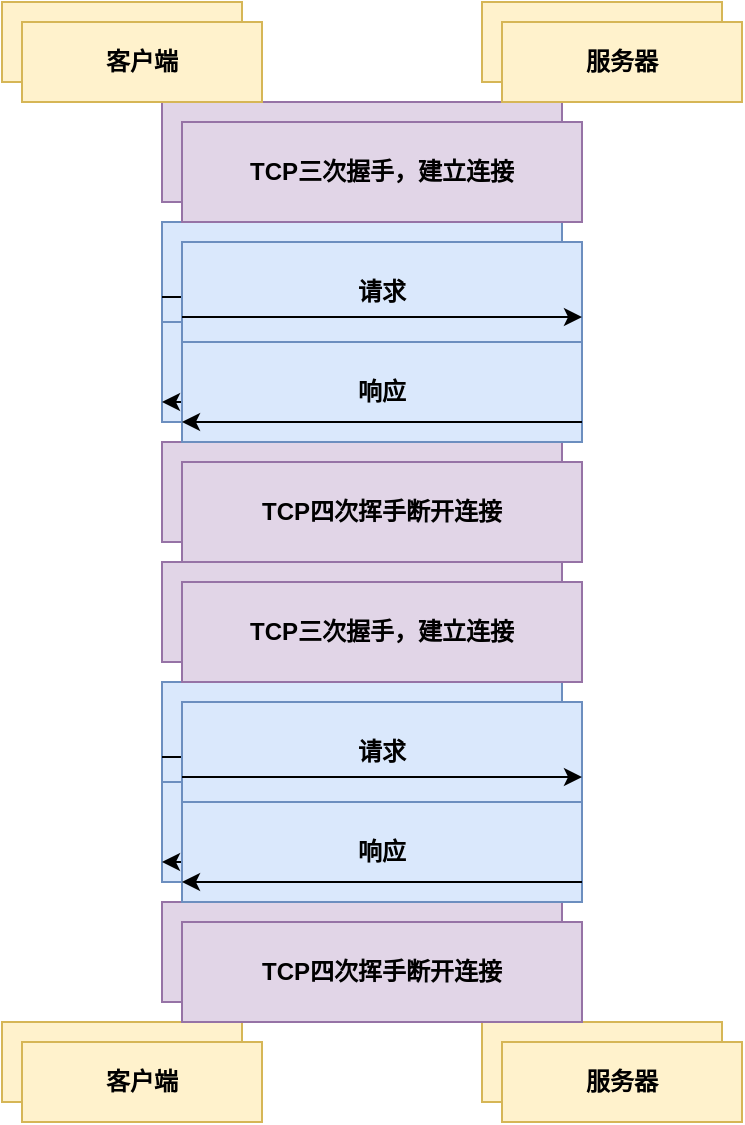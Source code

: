 <mxfile>
    <diagram id="CkZNbujL0V-eSGvcl9Mr" name="第 1 页">
        <mxGraphModel dx="889" dy="596" grid="0" gridSize="10" guides="1" tooltips="1" connect="1" arrows="1" fold="1" page="0" pageScale="1" pageWidth="827" pageHeight="1169" math="0" shadow="0">
            <root>
                <mxCell id="0"/>
                <mxCell id="1" parent="0"/>
                <mxCell id="2" value="&lt;b&gt;客户端&lt;/b&gt;" style="rounded=0;whiteSpace=wrap;html=1;fillColor=#fff2cc;strokeColor=#d6b656;" vertex="1" parent="1">
                    <mxGeometry x="80" y="30" width="120" height="40" as="geometry"/>
                </mxCell>
                <mxCell id="3" value="&lt;b&gt;服务器&lt;/b&gt;" style="rounded=0;whiteSpace=wrap;html=1;fillColor=#fff2cc;strokeColor=#d6b656;" vertex="1" parent="1">
                    <mxGeometry x="320" y="30" width="120" height="40" as="geometry"/>
                </mxCell>
                <mxCell id="4" value="&lt;b&gt;TCP三次握手，建立连接&lt;/b&gt;" style="rounded=0;whiteSpace=wrap;html=1;fillColor=#e1d5e7;strokeColor=#9673a6;" vertex="1" parent="1">
                    <mxGeometry x="160" y="80" width="200" height="50" as="geometry"/>
                </mxCell>
                <mxCell id="5" value="&lt;b&gt;请求&lt;/b&gt;" style="rounded=0;whiteSpace=wrap;html=1;fillColor=#dae8fc;strokeColor=#6c8ebf;" vertex="1" parent="1">
                    <mxGeometry x="160" y="140" width="200" height="50" as="geometry"/>
                </mxCell>
                <mxCell id="6" value="&lt;b&gt;响应&lt;/b&gt;" style="rounded=0;whiteSpace=wrap;html=1;fillColor=#dae8fc;strokeColor=#6c8ebf;" vertex="1" parent="1">
                    <mxGeometry x="160" y="190" width="200" height="50" as="geometry"/>
                </mxCell>
                <mxCell id="7" value="" style="endArrow=classic;html=1;entryX=1;entryY=0.75;entryDx=0;entryDy=0;exitX=0;exitY=0.75;exitDx=0;exitDy=0;" edge="1" parent="1" source="5" target="5">
                    <mxGeometry width="50" height="50" relative="1" as="geometry">
                        <mxPoint x="160" y="180" as="sourcePoint"/>
                        <mxPoint x="210" y="130" as="targetPoint"/>
                    </mxGeometry>
                </mxCell>
                <mxCell id="8" value="" style="endArrow=classic;html=1;entryX=1;entryY=0.75;entryDx=0;entryDy=0;exitX=0;exitY=0.75;exitDx=0;exitDy=0;" edge="1" parent="1">
                    <mxGeometry width="50" height="50" relative="1" as="geometry">
                        <mxPoint x="360" y="230" as="sourcePoint"/>
                        <mxPoint x="160" y="230" as="targetPoint"/>
                    </mxGeometry>
                </mxCell>
                <mxCell id="9" value="&lt;b&gt;TCP四次挥手断开连接&lt;/b&gt;" style="rounded=0;whiteSpace=wrap;html=1;fillColor=#e1d5e7;strokeColor=#9673a6;" vertex="1" parent="1">
                    <mxGeometry x="160" y="250" width="200" height="50" as="geometry"/>
                </mxCell>
                <mxCell id="10" value="&lt;b&gt;TCP三次握手，建立连接&lt;/b&gt;" style="rounded=0;whiteSpace=wrap;html=1;fillColor=#e1d5e7;strokeColor=#9673a6;" vertex="1" parent="1">
                    <mxGeometry x="160" y="310" width="200" height="50" as="geometry"/>
                </mxCell>
                <mxCell id="11" value="&lt;b&gt;请求&lt;/b&gt;" style="rounded=0;whiteSpace=wrap;html=1;fillColor=#dae8fc;strokeColor=#6c8ebf;" vertex="1" parent="1">
                    <mxGeometry x="160" y="370" width="200" height="50" as="geometry"/>
                </mxCell>
                <mxCell id="12" value="&lt;b&gt;响应&lt;/b&gt;" style="rounded=0;whiteSpace=wrap;html=1;fillColor=#dae8fc;strokeColor=#6c8ebf;" vertex="1" parent="1">
                    <mxGeometry x="160" y="420" width="200" height="50" as="geometry"/>
                </mxCell>
                <mxCell id="13" value="" style="endArrow=classic;html=1;entryX=1;entryY=0.75;entryDx=0;entryDy=0;exitX=0;exitY=0.75;exitDx=0;exitDy=0;" edge="1" parent="1" source="11" target="11">
                    <mxGeometry width="50" height="50" relative="1" as="geometry">
                        <mxPoint x="160" y="410" as="sourcePoint"/>
                        <mxPoint x="210" y="360" as="targetPoint"/>
                    </mxGeometry>
                </mxCell>
                <mxCell id="14" value="" style="endArrow=classic;html=1;entryX=1;entryY=0.75;entryDx=0;entryDy=0;exitX=0;exitY=0.75;exitDx=0;exitDy=0;" edge="1" parent="1">
                    <mxGeometry width="50" height="50" relative="1" as="geometry">
                        <mxPoint x="360" y="460" as="sourcePoint"/>
                        <mxPoint x="160" y="460" as="targetPoint"/>
                    </mxGeometry>
                </mxCell>
                <mxCell id="15" value="&lt;b&gt;TCP四次挥手断开连接&lt;/b&gt;" style="rounded=0;whiteSpace=wrap;html=1;fillColor=#e1d5e7;strokeColor=#9673a6;" vertex="1" parent="1">
                    <mxGeometry x="160" y="480" width="200" height="50" as="geometry"/>
                </mxCell>
                <mxCell id="16" value="&lt;b&gt;客户端&lt;/b&gt;" style="rounded=0;whiteSpace=wrap;html=1;fillColor=#fff2cc;strokeColor=#d6b656;" vertex="1" parent="1">
                    <mxGeometry x="80" y="540" width="120" height="40" as="geometry"/>
                </mxCell>
                <mxCell id="17" value="&lt;b&gt;服务器&lt;/b&gt;" style="rounded=0;whiteSpace=wrap;html=1;fillColor=#fff2cc;strokeColor=#d6b656;" vertex="1" parent="1">
                    <mxGeometry x="320" y="540" width="120" height="40" as="geometry"/>
                </mxCell>
                <mxCell id="9bWRxH6rLdCzFgFLOTxm-17" value="&lt;b&gt;客户端&lt;/b&gt;" style="rounded=0;whiteSpace=wrap;html=1;fillColor=#fff2cc;strokeColor=#d6b656;" vertex="1" parent="1">
                    <mxGeometry x="90" y="40" width="120" height="40" as="geometry"/>
                </mxCell>
                <mxCell id="9bWRxH6rLdCzFgFLOTxm-18" value="&lt;b&gt;服务器&lt;/b&gt;" style="rounded=0;whiteSpace=wrap;html=1;fillColor=#fff2cc;strokeColor=#d6b656;" vertex="1" parent="1">
                    <mxGeometry x="330" y="40" width="120" height="40" as="geometry"/>
                </mxCell>
                <mxCell id="9bWRxH6rLdCzFgFLOTxm-19" value="&lt;b&gt;TCP三次握手，建立连接&lt;/b&gt;" style="rounded=0;whiteSpace=wrap;html=1;fillColor=#e1d5e7;strokeColor=#9673a6;" vertex="1" parent="1">
                    <mxGeometry x="170" y="90" width="200" height="50" as="geometry"/>
                </mxCell>
                <mxCell id="9bWRxH6rLdCzFgFLOTxm-20" value="&lt;b&gt;请求&lt;/b&gt;" style="rounded=0;whiteSpace=wrap;html=1;fillColor=#dae8fc;strokeColor=#6c8ebf;" vertex="1" parent="1">
                    <mxGeometry x="170" y="150" width="200" height="50" as="geometry"/>
                </mxCell>
                <mxCell id="9bWRxH6rLdCzFgFLOTxm-21" value="&lt;b&gt;响应&lt;/b&gt;" style="rounded=0;whiteSpace=wrap;html=1;fillColor=#dae8fc;strokeColor=#6c8ebf;" vertex="1" parent="1">
                    <mxGeometry x="170" y="200" width="200" height="50" as="geometry"/>
                </mxCell>
                <mxCell id="9bWRxH6rLdCzFgFLOTxm-22" value="" style="endArrow=classic;html=1;entryX=1;entryY=0.75;entryDx=0;entryDy=0;exitX=0;exitY=0.75;exitDx=0;exitDy=0;" edge="1" parent="1" source="9bWRxH6rLdCzFgFLOTxm-20" target="9bWRxH6rLdCzFgFLOTxm-20">
                    <mxGeometry width="50" height="50" relative="1" as="geometry">
                        <mxPoint x="170" y="190" as="sourcePoint"/>
                        <mxPoint x="220" y="140" as="targetPoint"/>
                    </mxGeometry>
                </mxCell>
                <mxCell id="9bWRxH6rLdCzFgFLOTxm-23" value="" style="endArrow=classic;html=1;entryX=1;entryY=0.75;entryDx=0;entryDy=0;exitX=0;exitY=0.75;exitDx=0;exitDy=0;" edge="1" parent="1">
                    <mxGeometry width="50" height="50" relative="1" as="geometry">
                        <mxPoint x="370" y="240" as="sourcePoint"/>
                        <mxPoint x="170" y="240" as="targetPoint"/>
                    </mxGeometry>
                </mxCell>
                <mxCell id="9bWRxH6rLdCzFgFLOTxm-24" value="&lt;b&gt;TCP四次挥手断开连接&lt;/b&gt;" style="rounded=0;whiteSpace=wrap;html=1;fillColor=#e1d5e7;strokeColor=#9673a6;" vertex="1" parent="1">
                    <mxGeometry x="170" y="260" width="200" height="50" as="geometry"/>
                </mxCell>
                <mxCell id="9bWRxH6rLdCzFgFLOTxm-25" value="&lt;b&gt;TCP三次握手，建立连接&lt;/b&gt;" style="rounded=0;whiteSpace=wrap;html=1;fillColor=#e1d5e7;strokeColor=#9673a6;" vertex="1" parent="1">
                    <mxGeometry x="170" y="320" width="200" height="50" as="geometry"/>
                </mxCell>
                <mxCell id="9bWRxH6rLdCzFgFLOTxm-26" value="&lt;b&gt;请求&lt;/b&gt;" style="rounded=0;whiteSpace=wrap;html=1;fillColor=#dae8fc;strokeColor=#6c8ebf;" vertex="1" parent="1">
                    <mxGeometry x="170" y="380" width="200" height="50" as="geometry"/>
                </mxCell>
                <mxCell id="9bWRxH6rLdCzFgFLOTxm-27" value="&lt;b&gt;响应&lt;/b&gt;" style="rounded=0;whiteSpace=wrap;html=1;fillColor=#dae8fc;strokeColor=#6c8ebf;" vertex="1" parent="1">
                    <mxGeometry x="170" y="430" width="200" height="50" as="geometry"/>
                </mxCell>
                <mxCell id="9bWRxH6rLdCzFgFLOTxm-28" value="" style="endArrow=classic;html=1;entryX=1;entryY=0.75;entryDx=0;entryDy=0;exitX=0;exitY=0.75;exitDx=0;exitDy=0;" edge="1" parent="1" source="9bWRxH6rLdCzFgFLOTxm-26" target="9bWRxH6rLdCzFgFLOTxm-26">
                    <mxGeometry width="50" height="50" relative="1" as="geometry">
                        <mxPoint x="170" y="420" as="sourcePoint"/>
                        <mxPoint x="220" y="370" as="targetPoint"/>
                    </mxGeometry>
                </mxCell>
                <mxCell id="9bWRxH6rLdCzFgFLOTxm-29" value="" style="endArrow=classic;html=1;entryX=1;entryY=0.75;entryDx=0;entryDy=0;exitX=0;exitY=0.75;exitDx=0;exitDy=0;" edge="1" parent="1">
                    <mxGeometry width="50" height="50" relative="1" as="geometry">
                        <mxPoint x="370" y="470" as="sourcePoint"/>
                        <mxPoint x="170" y="470" as="targetPoint"/>
                    </mxGeometry>
                </mxCell>
                <mxCell id="9bWRxH6rLdCzFgFLOTxm-30" value="&lt;b&gt;TCP四次挥手断开连接&lt;/b&gt;" style="rounded=0;whiteSpace=wrap;html=1;fillColor=#e1d5e7;strokeColor=#9673a6;" vertex="1" parent="1">
                    <mxGeometry x="170" y="490" width="200" height="50" as="geometry"/>
                </mxCell>
                <mxCell id="9bWRxH6rLdCzFgFLOTxm-31" value="&lt;b&gt;客户端&lt;/b&gt;" style="rounded=0;whiteSpace=wrap;html=1;fillColor=#fff2cc;strokeColor=#d6b656;" vertex="1" parent="1">
                    <mxGeometry x="90" y="550" width="120" height="40" as="geometry"/>
                </mxCell>
                <mxCell id="9bWRxH6rLdCzFgFLOTxm-32" value="&lt;b&gt;服务器&lt;/b&gt;" style="rounded=0;whiteSpace=wrap;html=1;fillColor=#fff2cc;strokeColor=#d6b656;" vertex="1" parent="1">
                    <mxGeometry x="330" y="550" width="120" height="40" as="geometry"/>
                </mxCell>
            </root>
        </mxGraphModel>
    </diagram>
    <diagram id="LLJJ43rAMfh2wcSpRS5n" name="第 2 页">
        <mxGraphModel dx="889" dy="596" grid="0" gridSize="10" guides="1" tooltips="1" connect="1" arrows="1" fold="1" page="0" pageScale="1" pageWidth="827" pageHeight="1169" math="0" shadow="0">
            <root>
                <mxCell id="0"/>
                <mxCell id="1" parent="0"/>
                <mxCell id="P2Te5w5p9qRS_sJQLKr4-1" value="&lt;b&gt;客户端&lt;/b&gt;" style="rounded=0;whiteSpace=wrap;html=1;fillColor=#fff2cc;strokeColor=#d6b656;" vertex="1" parent="1">
                    <mxGeometry x="80" y="30" width="120" height="40" as="geometry"/>
                </mxCell>
                <mxCell id="P2Te5w5p9qRS_sJQLKr4-2" value="&lt;b&gt;服务器&lt;/b&gt;" style="rounded=0;whiteSpace=wrap;html=1;fillColor=#fff2cc;strokeColor=#d6b656;" vertex="1" parent="1">
                    <mxGeometry x="320" y="30" width="120" height="40" as="geometry"/>
                </mxCell>
                <mxCell id="P2Te5w5p9qRS_sJQLKr4-3" value="&lt;b&gt;TCP三次握手，建立连接&lt;/b&gt;" style="rounded=0;whiteSpace=wrap;html=1;fillColor=#e1d5e7;strokeColor=#9673a6;" vertex="1" parent="1">
                    <mxGeometry x="160" y="80" width="200" height="50" as="geometry"/>
                </mxCell>
                <mxCell id="P2Te5w5p9qRS_sJQLKr4-4" value="&lt;b&gt;请求&lt;/b&gt;" style="rounded=0;whiteSpace=wrap;html=1;fillColor=#dae8fc;strokeColor=#6c8ebf;" vertex="1" parent="1">
                    <mxGeometry x="160" y="140" width="200" height="50" as="geometry"/>
                </mxCell>
                <mxCell id="P2Te5w5p9qRS_sJQLKr4-5" value="&lt;b&gt;响应&lt;/b&gt;" style="rounded=0;whiteSpace=wrap;html=1;fillColor=#dae8fc;strokeColor=#6c8ebf;" vertex="1" parent="1">
                    <mxGeometry x="160" y="190" width="200" height="50" as="geometry"/>
                </mxCell>
                <mxCell id="P2Te5w5p9qRS_sJQLKr4-6" value="" style="endArrow=classic;html=1;entryX=1;entryY=0.75;entryDx=0;entryDy=0;exitX=0;exitY=0.75;exitDx=0;exitDy=0;" edge="1" parent="1" source="P2Te5w5p9qRS_sJQLKr4-4" target="P2Te5w5p9qRS_sJQLKr4-4">
                    <mxGeometry width="50" height="50" relative="1" as="geometry">
                        <mxPoint x="160" y="180" as="sourcePoint"/>
                        <mxPoint x="210" y="130" as="targetPoint"/>
                    </mxGeometry>
                </mxCell>
                <mxCell id="P2Te5w5p9qRS_sJQLKr4-7" value="" style="endArrow=classic;html=1;entryX=1;entryY=0.75;entryDx=0;entryDy=0;exitX=0;exitY=0.75;exitDx=0;exitDy=0;" edge="1" parent="1">
                    <mxGeometry width="50" height="50" relative="1" as="geometry">
                        <mxPoint x="360" y="230" as="sourcePoint"/>
                        <mxPoint x="160" y="230" as="targetPoint"/>
                    </mxGeometry>
                </mxCell>
                <mxCell id="P2Te5w5p9qRS_sJQLKr4-10" value="&lt;b&gt;请求&lt;/b&gt;" style="rounded=0;whiteSpace=wrap;html=1;fillColor=#dae8fc;strokeColor=#6c8ebf;" vertex="1" parent="1">
                    <mxGeometry x="160" y="240" width="200" height="50" as="geometry"/>
                </mxCell>
                <mxCell id="P2Te5w5p9qRS_sJQLKr4-11" value="&lt;b&gt;响应&lt;/b&gt;" style="rounded=0;whiteSpace=wrap;html=1;fillColor=#dae8fc;strokeColor=#6c8ebf;" vertex="1" parent="1">
                    <mxGeometry x="160" y="290" width="200" height="50" as="geometry"/>
                </mxCell>
                <mxCell id="P2Te5w5p9qRS_sJQLKr4-12" value="" style="endArrow=classic;html=1;entryX=1;entryY=0.75;entryDx=0;entryDy=0;exitX=0;exitY=0.75;exitDx=0;exitDy=0;" edge="1" parent="1" source="P2Te5w5p9qRS_sJQLKr4-10" target="P2Te5w5p9qRS_sJQLKr4-10">
                    <mxGeometry width="50" height="50" relative="1" as="geometry">
                        <mxPoint x="160" y="280" as="sourcePoint"/>
                        <mxPoint x="210" y="230" as="targetPoint"/>
                    </mxGeometry>
                </mxCell>
                <mxCell id="P2Te5w5p9qRS_sJQLKr4-13" value="" style="endArrow=classic;html=1;entryX=1;entryY=0.75;entryDx=0;entryDy=0;exitX=0;exitY=0.75;exitDx=0;exitDy=0;" edge="1" parent="1">
                    <mxGeometry width="50" height="50" relative="1" as="geometry">
                        <mxPoint x="360" y="330" as="sourcePoint"/>
                        <mxPoint x="160" y="330" as="targetPoint"/>
                    </mxGeometry>
                </mxCell>
                <mxCell id="P2Te5w5p9qRS_sJQLKr4-14" value="&lt;b&gt;TCP四次挥手断开连接&lt;/b&gt;" style="rounded=0;whiteSpace=wrap;html=1;fillColor=#e1d5e7;strokeColor=#9673a6;" vertex="1" parent="1">
                    <mxGeometry x="160" y="350" width="200" height="50" as="geometry"/>
                </mxCell>
                <mxCell id="P2Te5w5p9qRS_sJQLKr4-15" value="&lt;b&gt;客户端&lt;/b&gt;" style="rounded=0;whiteSpace=wrap;html=1;fillColor=#fff2cc;strokeColor=#d6b656;" vertex="1" parent="1">
                    <mxGeometry x="80" y="410" width="120" height="40" as="geometry"/>
                </mxCell>
                <mxCell id="P2Te5w5p9qRS_sJQLKr4-16" value="&lt;b&gt;服务器&lt;/b&gt;" style="rounded=0;whiteSpace=wrap;html=1;fillColor=#fff2cc;strokeColor=#d6b656;" vertex="1" parent="1">
                    <mxGeometry x="320" y="410" width="120" height="40" as="geometry"/>
                </mxCell>
            </root>
        </mxGraphModel>
    </diagram>
    <diagram id="UoT--HbfTaEFAiemjuRe" name="第 3 页">
        <mxGraphModel dx="1289" dy="996" grid="0" gridSize="10" guides="1" tooltips="1" connect="1" arrows="1" fold="1" page="0" pageScale="1" pageWidth="827" pageHeight="1169" math="0" shadow="0">
            <root>
                <mxCell id="0"/>
                <mxCell id="1" parent="0"/>
                <mxCell id="hbuHTlUa8P9xMjC6LjyE-1" value="&lt;b&gt;&lt;font style=&quot;font-size: 14px;&quot;&gt;客户端&lt;/font&gt;&lt;/b&gt;" style="rounded=1;whiteSpace=wrap;html=1;fillColor=#dae8fc;strokeColor=#6c8ebf;" vertex="1" parent="1">
                    <mxGeometry x="-127" y="-14" width="97" height="44" as="geometry"/>
                </mxCell>
                <mxCell id="hbuHTlUa8P9xMjC6LjyE-2" value="&lt;b&gt;&lt;font style=&quot;font-size: 14px;&quot;&gt;服务器&lt;/font&gt;&lt;/b&gt;" style="rounded=1;whiteSpace=wrap;html=1;fillColor=#dae8fc;strokeColor=#6c8ebf;" vertex="1" parent="1">
                    <mxGeometry x="150" y="-14" width="97" height="44" as="geometry"/>
                </mxCell>
                <mxCell id="hbuHTlUa8P9xMjC6LjyE-3" value="" style="endArrow=none;html=1;fontSize=14;strokeWidth=2;" edge="1" parent="1">
                    <mxGeometry width="50" height="50" relative="1" as="geometry">
                        <mxPoint x="-80" y="480" as="sourcePoint"/>
                        <mxPoint x="-80" y="30" as="targetPoint"/>
                    </mxGeometry>
                </mxCell>
                <mxCell id="hbuHTlUa8P9xMjC6LjyE-4" value="" style="endArrow=none;html=1;fontSize=14;strokeWidth=2;" edge="1" parent="1">
                    <mxGeometry width="50" height="50" relative="1" as="geometry">
                        <mxPoint x="198" y="480" as="sourcePoint"/>
                        <mxPoint x="198" y="30" as="targetPoint"/>
                    </mxGeometry>
                </mxCell>
                <mxCell id="hbuHTlUa8P9xMjC6LjyE-5" value="&lt;b&gt;建立连接&lt;/b&gt;" style="rounded=0;whiteSpace=wrap;html=1;fontSize=14;fillColor=#d5e8d4;strokeColor=#82b366;" vertex="1" parent="1">
                    <mxGeometry x="-110" y="50" width="340" height="40" as="geometry"/>
                </mxCell>
                <mxCell id="hbuHTlUa8P9xMjC6LjyE-6" value="" style="shape=flexArrow;endArrow=classic;html=1;strokeWidth=2;fontSize=14;fillColor=#fff2cc;strokeColor=#d6b656;" edge="1" parent="1">
                    <mxGeometry width="50" height="50" relative="1" as="geometry">
                        <mxPoint x="-80" y="110" as="sourcePoint"/>
                        <mxPoint x="200" y="150" as="targetPoint"/>
                    </mxGeometry>
                </mxCell>
                <mxCell id="hbuHTlUa8P9xMjC6LjyE-7" value="" style="shape=flexArrow;endArrow=classic;html=1;strokeWidth=2;fontSize=14;fillColor=#fff2cc;strokeColor=#d6b656;exitX=1;exitY=1;exitDx=0;exitDy=0;" edge="1" parent="1" source="hbuHTlUa8P9xMjC6LjyE-9">
                    <mxGeometry width="50" height="50" relative="1" as="geometry">
                        <mxPoint x="190" y="330" as="sourcePoint"/>
                        <mxPoint x="-80" y="340" as="targetPoint"/>
                    </mxGeometry>
                </mxCell>
                <mxCell id="hbuHTlUa8P9xMjC6LjyE-9" value="" style="rounded=0;whiteSpace=wrap;html=1;fontSize=14;direction=south;fillColor=#fff2cc;strokeColor=#d6b656;" vertex="1" parent="1">
                    <mxGeometry x="188.5" y="160" width="20" height="150" as="geometry"/>
                </mxCell>
                <mxCell id="hbuHTlUa8P9xMjC6LjyE-11" value="" style="rounded=0;whiteSpace=wrap;html=1;fontSize=14;direction=south;fillColor=#e1d5e7;strokeColor=#9673a6;" vertex="1" parent="1">
                    <mxGeometry x="180" y="190" width="20" height="80" as="geometry"/>
                </mxCell>
                <mxCell id="hbuHTlUa8P9xMjC6LjyE-10" value="" style="shape=flexArrow;endArrow=classic;html=1;strokeWidth=2;fontSize=14;fillColor=#e1d5e7;strokeColor=#9673a6;" edge="1" parent="1">
                    <mxGeometry width="50" height="50" relative="1" as="geometry">
                        <mxPoint x="-81.5" y="150" as="sourcePoint"/>
                        <mxPoint x="188.5" y="190" as="targetPoint"/>
                    </mxGeometry>
                </mxCell>
                <mxCell id="hbuHTlUa8P9xMjC6LjyE-12" value="" style="shape=flexArrow;endArrow=classic;html=1;strokeWidth=2;fontSize=14;fillColor=#e1d5e7;strokeColor=#9673a6;" edge="1" parent="1">
                    <mxGeometry width="50" height="50" relative="1" as="geometry">
                        <mxPoint x="200" y="350" as="sourcePoint"/>
                        <mxPoint x="-75" y="380" as="targetPoint"/>
                    </mxGeometry>
                </mxCell>
                <mxCell id="hbuHTlUa8P9xMjC6LjyE-13" value="&lt;b&gt;销毁连接&lt;/b&gt;" style="rounded=0;whiteSpace=wrap;html=1;fontSize=14;fillColor=#f8cecc;strokeColor=#b85450;" vertex="1" parent="1">
                    <mxGeometry x="-110" y="410" width="340" height="40" as="geometry"/>
                </mxCell>
            </root>
        </mxGraphModel>
    </diagram>
    <diagram id="c_t8U_js1ewMbeQ6oBNT" name="第 4 页">
        <mxGraphModel dx="1289" dy="596" grid="0" gridSize="10" guides="1" tooltips="1" connect="1" arrows="1" fold="1" page="0" pageScale="1" pageWidth="827" pageHeight="1169" math="0" shadow="0">
            <root>
                <mxCell id="0"/>
                <mxCell id="1" parent="0"/>
                <mxCell id="Of-zSyXyd-s-N2D1xewj-1" value="&lt;b&gt;所属流：1&lt;br&gt;类型：响应头&lt;/b&gt;" style="rounded=0;whiteSpace=wrap;html=1;fontSize=14;fillColor=#f8cecc;strokeColor=#b85450;" vertex="1" parent="1">
                    <mxGeometry x="-120" width="120" height="80" as="geometry"/>
                </mxCell>
                <mxCell id="Of-zSyXyd-s-N2D1xewj-2" value="&lt;b&gt;JS Header&lt;/b&gt;" style="rounded=0;whiteSpace=wrap;html=1;fontSize=14;fillColor=#fff2cc;strokeColor=#d6b656;" vertex="1" parent="1">
                    <mxGeometry width="120" height="80" as="geometry"/>
                </mxCell>
                <mxCell id="Of-zSyXyd-s-N2D1xewj-3" value="&lt;b&gt;所属流：1&lt;br&gt;类型：响应体&lt;/b&gt;" style="rounded=0;whiteSpace=wrap;html=1;fontSize=14;fillColor=#f8cecc;strokeColor=#b85450;" vertex="1" parent="1">
                    <mxGeometry x="150" width="120" height="80" as="geometry"/>
                </mxCell>
                <mxCell id="Of-zSyXyd-s-N2D1xewj-4" value="&lt;b&gt;function foo(){}&lt;/b&gt;" style="rounded=0;whiteSpace=wrap;html=1;fontSize=14;fillColor=#fff2cc;strokeColor=#d6b656;" vertex="1" parent="1">
                    <mxGeometry x="270" width="120" height="80" as="geometry"/>
                </mxCell>
                <mxCell id="Of-zSyXyd-s-N2D1xewj-5" value="&lt;b&gt;所属流：1&lt;br&gt;类型：响应体&lt;/b&gt;" style="rounded=0;whiteSpace=wrap;html=1;fontSize=14;fillColor=#f8cecc;strokeColor=#b85450;" vertex="1" parent="1">
                    <mxGeometry x="420" width="120" height="80" as="geometry"/>
                </mxCell>
                <mxCell id="Of-zSyXyd-s-N2D1xewj-6" value="&lt;b&gt;function bar(){}&lt;/b&gt;" style="rounded=0;whiteSpace=wrap;html=1;fontSize=14;fillColor=#fff2cc;strokeColor=#d6b656;" vertex="1" parent="1">
                    <mxGeometry x="540" width="120" height="80" as="geometry"/>
                </mxCell>
                <mxCell id="Of-zSyXyd-s-N2D1xewj-7" value="&lt;b&gt;所属流：2&lt;br&gt;类型：响应头&lt;/b&gt;" style="rounded=0;whiteSpace=wrap;html=1;fontSize=14;fillColor=#f8cecc;strokeColor=#b85450;" vertex="1" parent="1">
                    <mxGeometry x="-120" y="110" width="120" height="80" as="geometry"/>
                </mxCell>
                <mxCell id="Of-zSyXyd-s-N2D1xewj-8" value="&lt;b&gt;CSS Header&lt;/b&gt;" style="rounded=0;whiteSpace=wrap;html=1;fontSize=14;fillColor=#d5e8d4;strokeColor=#82b366;" vertex="1" parent="1">
                    <mxGeometry y="110" width="120" height="80" as="geometry"/>
                </mxCell>
                <mxCell id="Of-zSyXyd-s-N2D1xewj-9" value="&lt;b&gt;所属流：2&lt;br&gt;类型：响应体&lt;/b&gt;" style="rounded=0;whiteSpace=wrap;html=1;fontSize=14;fillColor=#f8cecc;strokeColor=#b85450;" vertex="1" parent="1">
                    <mxGeometry x="150" y="110" width="120" height="80" as="geometry"/>
                </mxCell>
                <mxCell id="Of-zSyXyd-s-N2D1xewj-10" value="&lt;b&gt;.container{}&lt;/b&gt;" style="rounded=0;whiteSpace=wrap;html=1;fontSize=14;fillColor=#d5e8d4;strokeColor=#82b366;" vertex="1" parent="1">
                    <mxGeometry x="270" y="110" width="120" height="80" as="geometry"/>
                </mxCell>
                <mxCell id="Of-zSyXyd-s-N2D1xewj-11" value="&lt;b&gt;所属流：2&lt;br&gt;类型：响应体&lt;/b&gt;" style="rounded=0;whiteSpace=wrap;html=1;fontSize=14;fillColor=#f8cecc;strokeColor=#b85450;" vertex="1" parent="1">
                    <mxGeometry x="420" y="110" width="120" height="80" as="geometry"/>
                </mxCell>
                <mxCell id="Of-zSyXyd-s-N2D1xewj-12" value="&lt;b&gt;.box{}&lt;/b&gt;" style="rounded=0;whiteSpace=wrap;html=1;fontSize=14;fillColor=#d5e8d4;strokeColor=#82b366;" vertex="1" parent="1">
                    <mxGeometry x="540" y="110" width="120" height="80" as="geometry"/>
                </mxCell>
            </root>
        </mxGraphModel>
    </diagram>
    <diagram id="a04I9jP3SFiH0anS1QBK" name="第 5 页">
        <mxGraphModel dx="1529" dy="996" grid="0" gridSize="10" guides="1" tooltips="1" connect="1" arrows="1" fold="1" page="0" pageScale="1" pageWidth="827" pageHeight="1169" math="0" shadow="0">
            <root>
                <mxCell id="0"/>
                <mxCell id="1" parent="0"/>
                <mxCell id="LjlSZ6a4rcbqNM9mV-M7-1" value="" style="shape=table;html=1;whiteSpace=wrap;startSize=0;container=1;collapsible=0;childLayout=tableLayout;fontSize=14;fontStyle=1;fontFamily=Comic Sans MS;" vertex="1" parent="1">
                    <mxGeometry x="-150" y="-30" width="240" height="90" as="geometry"/>
                </mxCell>
                <mxCell id="LjlSZ6a4rcbqNM9mV-M7-2" value="" style="shape=tableRow;horizontal=0;startSize=0;swimlaneHead=0;swimlaneBody=0;top=0;left=0;bottom=0;right=0;collapsible=0;dropTarget=0;fillColor=none;points=[[0,0.5],[1,0.5]];portConstraint=eastwest;fontSize=14;fontStyle=1;fontFamily=Comic Sans MS;" vertex="1" parent="LjlSZ6a4rcbqNM9mV-M7-1">
                    <mxGeometry width="240" height="30" as="geometry"/>
                </mxCell>
                <mxCell id="LjlSZ6a4rcbqNM9mV-M7-3" value="2" style="shape=partialRectangle;html=1;whiteSpace=wrap;connectable=0;fillColor=#f8cecc;top=0;left=0;bottom=0;right=0;overflow=hidden;fontSize=14;strokeColor=#b85450;fontStyle=1;fontFamily=Comic Sans MS;" vertex="1" parent="LjlSZ6a4rcbqNM9mV-M7-2">
                    <mxGeometry width="80" height="30" as="geometry">
                        <mxRectangle width="80" height="30" as="alternateBounds"/>
                    </mxGeometry>
                </mxCell>
                <mxCell id="LjlSZ6a4rcbqNM9mV-M7-4" value=":method" style="shape=partialRectangle;html=1;whiteSpace=wrap;connectable=0;fillColor=#dae8fc;top=0;left=0;bottom=0;right=0;overflow=hidden;fontSize=14;strokeColor=#6c8ebf;fontStyle=1;fontFamily=Comic Sans MS;" vertex="1" parent="LjlSZ6a4rcbqNM9mV-M7-2">
                    <mxGeometry x="80" width="80" height="30" as="geometry">
                        <mxRectangle width="80" height="30" as="alternateBounds"/>
                    </mxGeometry>
                </mxCell>
                <mxCell id="LjlSZ6a4rcbqNM9mV-M7-5" value="GET&lt;span style=&quot;white-space: pre;&quot;&gt;&#9;&lt;/span&gt;" style="shape=partialRectangle;html=1;whiteSpace=wrap;connectable=0;fillColor=#d5e8d4;top=0;left=0;bottom=0;right=0;overflow=hidden;fontSize=14;strokeColor=#82b366;fontStyle=1;fontFamily=Comic Sans MS;" vertex="1" parent="LjlSZ6a4rcbqNM9mV-M7-2">
                    <mxGeometry x="160" width="80" height="30" as="geometry">
                        <mxRectangle width="80" height="30" as="alternateBounds"/>
                    </mxGeometry>
                </mxCell>
                <mxCell id="LjlSZ6a4rcbqNM9mV-M7-6" value="" style="shape=tableRow;horizontal=0;startSize=0;swimlaneHead=0;swimlaneBody=0;top=0;left=0;bottom=0;right=0;collapsible=0;dropTarget=0;fillColor=none;points=[[0,0.5],[1,0.5]];portConstraint=eastwest;fontSize=14;fontStyle=1;fontFamily=Comic Sans MS;" vertex="1" parent="LjlSZ6a4rcbqNM9mV-M7-1">
                    <mxGeometry y="30" width="240" height="30" as="geometry"/>
                </mxCell>
                <mxCell id="LjlSZ6a4rcbqNM9mV-M7-7" value="3" style="shape=partialRectangle;html=1;whiteSpace=wrap;connectable=0;fillColor=#f8cecc;top=0;left=0;bottom=0;right=0;overflow=hidden;fontSize=14;strokeColor=#b85450;fontStyle=1;fontFamily=Comic Sans MS;" vertex="1" parent="LjlSZ6a4rcbqNM9mV-M7-6">
                    <mxGeometry width="80" height="30" as="geometry">
                        <mxRectangle width="80" height="30" as="alternateBounds"/>
                    </mxGeometry>
                </mxCell>
                <mxCell id="LjlSZ6a4rcbqNM9mV-M7-8" value=":method" style="shape=partialRectangle;html=1;whiteSpace=wrap;connectable=0;fillColor=#dae8fc;top=0;left=0;bottom=0;right=0;overflow=hidden;fontSize=14;strokeColor=#6c8ebf;fontStyle=1;fontFamily=Comic Sans MS;" vertex="1" parent="LjlSZ6a4rcbqNM9mV-M7-6">
                    <mxGeometry x="80" width="80" height="30" as="geometry">
                        <mxRectangle width="80" height="30" as="alternateBounds"/>
                    </mxGeometry>
                </mxCell>
                <mxCell id="LjlSZ6a4rcbqNM9mV-M7-9" value="POST" style="shape=partialRectangle;html=1;whiteSpace=wrap;connectable=0;fillColor=#d5e8d4;top=0;left=0;bottom=0;right=0;overflow=hidden;fontSize=14;strokeColor=#82b366;fontStyle=1;fontFamily=Comic Sans MS;" vertex="1" parent="LjlSZ6a4rcbqNM9mV-M7-6">
                    <mxGeometry x="160" width="80" height="30" as="geometry">
                        <mxRectangle width="80" height="30" as="alternateBounds"/>
                    </mxGeometry>
                </mxCell>
                <mxCell id="LjlSZ6a4rcbqNM9mV-M7-10" value="" style="shape=tableRow;horizontal=0;startSize=0;swimlaneHead=0;swimlaneBody=0;top=0;left=0;bottom=0;right=0;collapsible=0;dropTarget=0;fillColor=none;points=[[0,0.5],[1,0.5]];portConstraint=eastwest;fontSize=14;fontStyle=1;fontFamily=Comic Sans MS;" vertex="1" parent="LjlSZ6a4rcbqNM9mV-M7-1">
                    <mxGeometry y="60" width="240" height="30" as="geometry"/>
                </mxCell>
                <mxCell id="LjlSZ6a4rcbqNM9mV-M7-11" value="4" style="shape=partialRectangle;html=1;whiteSpace=wrap;connectable=0;fillColor=#f8cecc;top=0;left=0;bottom=0;right=0;overflow=hidden;fontSize=14;strokeColor=#b85450;fontStyle=1;fontFamily=Comic Sans MS;" vertex="1" parent="LjlSZ6a4rcbqNM9mV-M7-10">
                    <mxGeometry width="80" height="30" as="geometry">
                        <mxRectangle width="80" height="30" as="alternateBounds"/>
                    </mxGeometry>
                </mxCell>
                <mxCell id="LjlSZ6a4rcbqNM9mV-M7-12" value=":path" style="shape=partialRectangle;html=1;whiteSpace=wrap;connectable=0;fillColor=#dae8fc;top=0;left=0;bottom=0;right=0;overflow=hidden;fontSize=14;strokeColor=#6c8ebf;fontStyle=1;fontFamily=Comic Sans MS;" vertex="1" parent="LjlSZ6a4rcbqNM9mV-M7-10">
                    <mxGeometry x="80" width="80" height="30" as="geometry">
                        <mxRectangle width="80" height="30" as="alternateBounds"/>
                    </mxGeometry>
                </mxCell>
                <mxCell id="LjlSZ6a4rcbqNM9mV-M7-13" value="/" style="shape=partialRectangle;html=1;whiteSpace=wrap;connectable=0;fillColor=#d5e8d4;top=0;left=0;bottom=0;right=0;overflow=hidden;pointerEvents=1;fontSize=14;strokeColor=#82b366;fontStyle=1;fontFamily=Comic Sans MS;" vertex="1" parent="LjlSZ6a4rcbqNM9mV-M7-10">
                    <mxGeometry x="160" width="80" height="30" as="geometry">
                        <mxRectangle width="80" height="30" as="alternateBounds"/>
                    </mxGeometry>
                </mxCell>
                <mxCell id="LjlSZ6a4rcbqNM9mV-M7-14" value="&lt;b&gt;静态表&lt;/b&gt;" style="text;html=1;align=center;verticalAlign=middle;resizable=0;points=[];autosize=1;strokeColor=none;fillColor=none;fontSize=14;" vertex="1" parent="1">
                    <mxGeometry x="-65" y="-70" width="70" height="30" as="geometry"/>
                </mxCell>
                <mxCell id="LjlSZ6a4rcbqNM9mV-M7-15" value="&lt;b&gt;客户端&lt;/b&gt;" style="rounded=1;whiteSpace=wrap;html=1;fontSize=14;fillColor=#dae8fc;strokeColor=#6c8ebf;" vertex="1" parent="1">
                    <mxGeometry x="110" y="-15" width="120" height="60" as="geometry"/>
                </mxCell>
                <mxCell id="LjlSZ6a4rcbqNM9mV-M7-16" value="&lt;b&gt;服务器&lt;/b&gt;" style="rounded=1;whiteSpace=wrap;html=1;fontSize=14;fillColor=#fff2cc;strokeColor=#d6b656;" vertex="1" parent="1">
                    <mxGeometry x="390" y="-15" width="120" height="60" as="geometry"/>
                </mxCell>
                <mxCell id="LjlSZ6a4rcbqNM9mV-M7-17" value="" style="shape=table;html=1;whiteSpace=wrap;startSize=0;container=1;collapsible=0;childLayout=tableLayout;fontSize=14;fontStyle=1;fontFamily=Comic Sans MS;" vertex="1" parent="1">
                    <mxGeometry x="530" y="-30" width="240" height="90" as="geometry"/>
                </mxCell>
                <mxCell id="LjlSZ6a4rcbqNM9mV-M7-18" value="" style="shape=tableRow;horizontal=0;startSize=0;swimlaneHead=0;swimlaneBody=0;top=0;left=0;bottom=0;right=0;collapsible=0;dropTarget=0;fillColor=none;points=[[0,0.5],[1,0.5]];portConstraint=eastwest;fontSize=14;fontStyle=1;fontFamily=Comic Sans MS;" vertex="1" parent="LjlSZ6a4rcbqNM9mV-M7-17">
                    <mxGeometry width="240" height="30" as="geometry"/>
                </mxCell>
                <mxCell id="LjlSZ6a4rcbqNM9mV-M7-19" value="2" style="shape=partialRectangle;html=1;whiteSpace=wrap;connectable=0;fillColor=#f8cecc;top=0;left=0;bottom=0;right=0;overflow=hidden;fontSize=14;strokeColor=#b85450;fontStyle=1;fontFamily=Comic Sans MS;" vertex="1" parent="LjlSZ6a4rcbqNM9mV-M7-18">
                    <mxGeometry width="80" height="30" as="geometry">
                        <mxRectangle width="80" height="30" as="alternateBounds"/>
                    </mxGeometry>
                </mxCell>
                <mxCell id="LjlSZ6a4rcbqNM9mV-M7-20" value=":method" style="shape=partialRectangle;html=1;whiteSpace=wrap;connectable=0;fillColor=#dae8fc;top=0;left=0;bottom=0;right=0;overflow=hidden;fontSize=14;strokeColor=#6c8ebf;fontStyle=1;fontFamily=Comic Sans MS;" vertex="1" parent="LjlSZ6a4rcbqNM9mV-M7-18">
                    <mxGeometry x="80" width="80" height="30" as="geometry">
                        <mxRectangle width="80" height="30" as="alternateBounds"/>
                    </mxGeometry>
                </mxCell>
                <mxCell id="LjlSZ6a4rcbqNM9mV-M7-21" value="GET&lt;span style=&quot;white-space: pre;&quot;&gt;&#9;&lt;/span&gt;" style="shape=partialRectangle;html=1;whiteSpace=wrap;connectable=0;fillColor=#d5e8d4;top=0;left=0;bottom=0;right=0;overflow=hidden;fontSize=14;strokeColor=#82b366;fontStyle=1;fontFamily=Comic Sans MS;" vertex="1" parent="LjlSZ6a4rcbqNM9mV-M7-18">
                    <mxGeometry x="160" width="80" height="30" as="geometry">
                        <mxRectangle width="80" height="30" as="alternateBounds"/>
                    </mxGeometry>
                </mxCell>
                <mxCell id="LjlSZ6a4rcbqNM9mV-M7-22" value="" style="shape=tableRow;horizontal=0;startSize=0;swimlaneHead=0;swimlaneBody=0;top=0;left=0;bottom=0;right=0;collapsible=0;dropTarget=0;fillColor=none;points=[[0,0.5],[1,0.5]];portConstraint=eastwest;fontSize=14;fontStyle=1;fontFamily=Comic Sans MS;" vertex="1" parent="LjlSZ6a4rcbqNM9mV-M7-17">
                    <mxGeometry y="30" width="240" height="30" as="geometry"/>
                </mxCell>
                <mxCell id="LjlSZ6a4rcbqNM9mV-M7-23" value="3" style="shape=partialRectangle;html=1;whiteSpace=wrap;connectable=0;fillColor=#f8cecc;top=0;left=0;bottom=0;right=0;overflow=hidden;fontSize=14;strokeColor=#b85450;fontStyle=1;fontFamily=Comic Sans MS;" vertex="1" parent="LjlSZ6a4rcbqNM9mV-M7-22">
                    <mxGeometry width="80" height="30" as="geometry">
                        <mxRectangle width="80" height="30" as="alternateBounds"/>
                    </mxGeometry>
                </mxCell>
                <mxCell id="LjlSZ6a4rcbqNM9mV-M7-24" value=":method" style="shape=partialRectangle;html=1;whiteSpace=wrap;connectable=0;fillColor=#dae8fc;top=0;left=0;bottom=0;right=0;overflow=hidden;fontSize=14;strokeColor=#6c8ebf;fontStyle=1;fontFamily=Comic Sans MS;" vertex="1" parent="LjlSZ6a4rcbqNM9mV-M7-22">
                    <mxGeometry x="80" width="80" height="30" as="geometry">
                        <mxRectangle width="80" height="30" as="alternateBounds"/>
                    </mxGeometry>
                </mxCell>
                <mxCell id="LjlSZ6a4rcbqNM9mV-M7-25" value="POST" style="shape=partialRectangle;html=1;whiteSpace=wrap;connectable=0;fillColor=#d5e8d4;top=0;left=0;bottom=0;right=0;overflow=hidden;fontSize=14;strokeColor=#82b366;fontStyle=1;fontFamily=Comic Sans MS;" vertex="1" parent="LjlSZ6a4rcbqNM9mV-M7-22">
                    <mxGeometry x="160" width="80" height="30" as="geometry">
                        <mxRectangle width="80" height="30" as="alternateBounds"/>
                    </mxGeometry>
                </mxCell>
                <mxCell id="LjlSZ6a4rcbqNM9mV-M7-26" value="" style="shape=tableRow;horizontal=0;startSize=0;swimlaneHead=0;swimlaneBody=0;top=0;left=0;bottom=0;right=0;collapsible=0;dropTarget=0;fillColor=none;points=[[0,0.5],[1,0.5]];portConstraint=eastwest;fontSize=14;fontStyle=1;fontFamily=Comic Sans MS;" vertex="1" parent="LjlSZ6a4rcbqNM9mV-M7-17">
                    <mxGeometry y="60" width="240" height="30" as="geometry"/>
                </mxCell>
                <mxCell id="LjlSZ6a4rcbqNM9mV-M7-27" value="4" style="shape=partialRectangle;html=1;whiteSpace=wrap;connectable=0;fillColor=#f8cecc;top=0;left=0;bottom=0;right=0;overflow=hidden;fontSize=14;strokeColor=#b85450;fontStyle=1;fontFamily=Comic Sans MS;" vertex="1" parent="LjlSZ6a4rcbqNM9mV-M7-26">
                    <mxGeometry width="80" height="30" as="geometry">
                        <mxRectangle width="80" height="30" as="alternateBounds"/>
                    </mxGeometry>
                </mxCell>
                <mxCell id="LjlSZ6a4rcbqNM9mV-M7-28" value=":path" style="shape=partialRectangle;html=1;whiteSpace=wrap;connectable=0;fillColor=#dae8fc;top=0;left=0;bottom=0;right=0;overflow=hidden;fontSize=14;strokeColor=#6c8ebf;fontStyle=1;fontFamily=Comic Sans MS;" vertex="1" parent="LjlSZ6a4rcbqNM9mV-M7-26">
                    <mxGeometry x="80" width="80" height="30" as="geometry">
                        <mxRectangle width="80" height="30" as="alternateBounds"/>
                    </mxGeometry>
                </mxCell>
                <mxCell id="LjlSZ6a4rcbqNM9mV-M7-29" value="/" style="shape=partialRectangle;html=1;whiteSpace=wrap;connectable=0;fillColor=#d5e8d4;top=0;left=0;bottom=0;right=0;overflow=hidden;pointerEvents=1;fontSize=14;strokeColor=#82b366;fontStyle=1;fontFamily=Comic Sans MS;" vertex="1" parent="LjlSZ6a4rcbqNM9mV-M7-26">
                    <mxGeometry x="160" width="80" height="30" as="geometry">
                        <mxRectangle width="80" height="30" as="alternateBounds"/>
                    </mxGeometry>
                </mxCell>
                <mxCell id="LjlSZ6a4rcbqNM9mV-M7-30" value="&lt;b&gt;静态表&lt;/b&gt;" style="text;html=1;align=center;verticalAlign=middle;resizable=0;points=[];autosize=1;strokeColor=none;fillColor=none;fontSize=14;" vertex="1" parent="1">
                    <mxGeometry x="585" y="-70" width="70" height="30" as="geometry"/>
                </mxCell>
                <mxCell id="LjlSZ6a4rcbqNM9mV-M7-31" value="" style="shape=table;html=1;whiteSpace=wrap;startSize=0;container=1;collapsible=0;childLayout=tableLayout;fontFamily=Comic Sans MS;fontSize=14;fontStyle=1" vertex="1" parent="1">
                    <mxGeometry x="-150" y="140" width="240" height="30" as="geometry"/>
                </mxCell>
                <mxCell id="LjlSZ6a4rcbqNM9mV-M7-32" value="" style="shape=tableRow;horizontal=0;startSize=0;swimlaneHead=0;swimlaneBody=0;top=0;left=0;bottom=0;right=0;collapsible=0;dropTarget=0;fillColor=none;points=[[0,0.5],[1,0.5]];portConstraint=eastwest;fontFamily=Comic Sans MS;fontSize=14;fontStyle=1" vertex="1" parent="LjlSZ6a4rcbqNM9mV-M7-31">
                    <mxGeometry width="240" height="30" as="geometry"/>
                </mxCell>
                <mxCell id="LjlSZ6a4rcbqNM9mV-M7-33" value="61" style="shape=partialRectangle;html=1;whiteSpace=wrap;connectable=0;fillColor=#f8cecc;top=0;left=0;bottom=0;right=0;overflow=hidden;fontFamily=Comic Sans MS;fontSize=14;strokeColor=#b85450;fontStyle=1" vertex="1" parent="LjlSZ6a4rcbqNM9mV-M7-32">
                    <mxGeometry width="80" height="30" as="geometry">
                        <mxRectangle width="80" height="30" as="alternateBounds"/>
                    </mxGeometry>
                </mxCell>
                <mxCell id="LjlSZ6a4rcbqNM9mV-M7-34" value="auth" style="shape=partialRectangle;html=1;whiteSpace=wrap;connectable=0;fillColor=#dae8fc;top=0;left=0;bottom=0;right=0;overflow=hidden;fontFamily=Comic Sans MS;fontSize=14;strokeColor=#6c8ebf;fontStyle=1" vertex="1" parent="LjlSZ6a4rcbqNM9mV-M7-32">
                    <mxGeometry x="80" width="80" height="30" as="geometry">
                        <mxRectangle width="80" height="30" as="alternateBounds"/>
                    </mxGeometry>
                </mxCell>
                <mxCell id="LjlSZ6a4rcbqNM9mV-M7-35" value="token=xxx" style="shape=partialRectangle;html=1;whiteSpace=wrap;connectable=0;fillColor=#d5e8d4;top=0;left=0;bottom=0;right=0;overflow=hidden;fontFamily=Comic Sans MS;fontSize=14;strokeColor=#82b366;fontStyle=1" vertex="1" parent="LjlSZ6a4rcbqNM9mV-M7-32">
                    <mxGeometry x="160" width="80" height="30" as="geometry">
                        <mxRectangle width="80" height="30" as="alternateBounds"/>
                    </mxGeometry>
                </mxCell>
                <mxCell id="LjlSZ6a4rcbqNM9mV-M7-44" value="&lt;b&gt;动态表&lt;/b&gt;" style="text;html=1;align=center;verticalAlign=middle;resizable=0;points=[];autosize=1;strokeColor=none;fillColor=none;fontSize=14;" vertex="1" parent="1">
                    <mxGeometry x="-65" y="100" width="70" height="30" as="geometry"/>
                </mxCell>
                <mxCell id="LjlSZ6a4rcbqNM9mV-M7-45" value="&lt;b&gt;:method: GET&lt;br&gt;:path: /&lt;br&gt;auth: token=xxx&lt;br&gt;&lt;/b&gt;" style="rounded=0;whiteSpace=wrap;html=1;fontFamily=Comic Sans MS;fontSize=14;align=left;fillColor=#f5f5f5;fontColor=#333333;strokeColor=#666666;" vertex="1" parent="1">
                    <mxGeometry x="110" y="90" width="120" height="80" as="geometry"/>
                </mxCell>
                <mxCell id="LjlSZ6a4rcbqNM9mV-M7-46" value="&lt;b&gt;希望发送的头部&lt;/b&gt;" style="text;html=1;align=center;verticalAlign=middle;resizable=0;points=[];autosize=1;strokeColor=none;fillColor=none;fontSize=14;" vertex="1" parent="1">
                    <mxGeometry x="110" y="60" width="120" height="30" as="geometry"/>
                </mxCell>
                <mxCell id="LjlSZ6a4rcbqNM9mV-M7-47" value="&lt;b&gt;2&lt;br&gt;4&lt;br&gt;61&lt;br&gt;&lt;/b&gt;" style="rounded=0;whiteSpace=wrap;html=1;fontFamily=Comic Sans MS;fontSize=14;align=left;fillColor=#f5f5f5;fontColor=#333333;strokeColor=#666666;" vertex="1" parent="1">
                    <mxGeometry x="110" y="210" width="120" height="80" as="geometry"/>
                </mxCell>
                <mxCell id="LjlSZ6a4rcbqNM9mV-M7-48" value="&lt;b&gt;实际发送的头部&lt;/b&gt;" style="text;html=1;align=center;verticalAlign=middle;resizable=0;points=[];autosize=1;strokeColor=none;fillColor=none;fontSize=14;" vertex="1" parent="1">
                    <mxGeometry x="110" y="180" width="120" height="30" as="geometry"/>
                </mxCell>
                <mxCell id="LjlSZ6a4rcbqNM9mV-M7-49" value="" style="shape=flexArrow;endArrow=classic;html=1;strokeWidth=2;fontFamily=Comic Sans MS;fontSize=14;fillColor=#f5f5f5;strokeColor=#666666;" edge="1" parent="1">
                    <mxGeometry width="50" height="50" relative="1" as="geometry">
                        <mxPoint x="240" y="250" as="sourcePoint"/>
                        <mxPoint x="380" y="250" as="targetPoint"/>
                    </mxGeometry>
                </mxCell>
                <mxCell id="LjlSZ6a4rcbqNM9mV-M7-50" value="&lt;b&gt;2&lt;br&gt;4&lt;br&gt;61&lt;br&gt;&lt;/b&gt;" style="rounded=0;whiteSpace=wrap;html=1;fontFamily=Comic Sans MS;fontSize=14;align=left;fillColor=#f5f5f5;fontColor=#333333;strokeColor=#666666;" vertex="1" parent="1">
                    <mxGeometry x="390" y="210" width="120" height="80" as="geometry"/>
                </mxCell>
                <mxCell id="LjlSZ6a4rcbqNM9mV-M7-51" value="" style="shape=flexArrow;endArrow=classic;html=1;strokeWidth=2;fontFamily=Comic Sans MS;fontSize=14;fillColor=#f5f5f5;strokeColor=#666666;" edge="1" parent="1">
                    <mxGeometry width="50" height="50" relative="1" as="geometry">
                        <mxPoint x="449.5" y="206" as="sourcePoint"/>
                        <mxPoint x="449.5" y="146" as="targetPoint"/>
                    </mxGeometry>
                </mxCell>
                <mxCell id="LjlSZ6a4rcbqNM9mV-M7-52" value="&lt;b&gt;:method: GET&lt;br&gt;:path: /&lt;br&gt;auth: token=xxx&lt;br&gt;&lt;/b&gt;" style="rounded=0;whiteSpace=wrap;html=1;fontFamily=Comic Sans MS;fontSize=14;align=left;fillColor=#f5f5f5;fontColor=#333333;strokeColor=#666666;" vertex="1" parent="1">
                    <mxGeometry x="390" y="60" width="120" height="80" as="geometry"/>
                </mxCell>
                <mxCell id="LjlSZ6a4rcbqNM9mV-M7-53" value="" style="shape=table;html=1;whiteSpace=wrap;startSize=0;container=1;collapsible=0;childLayout=tableLayout;fontFamily=Comic Sans MS;fontSize=14;fontStyle=1" vertex="1" parent="1">
                    <mxGeometry x="530" y="130" width="240" height="30" as="geometry"/>
                </mxCell>
                <mxCell id="LjlSZ6a4rcbqNM9mV-M7-54" value="" style="shape=tableRow;horizontal=0;startSize=0;swimlaneHead=0;swimlaneBody=0;top=0;left=0;bottom=0;right=0;collapsible=0;dropTarget=0;fillColor=none;points=[[0,0.5],[1,0.5]];portConstraint=eastwest;fontFamily=Comic Sans MS;fontSize=14;fontStyle=1" vertex="1" parent="LjlSZ6a4rcbqNM9mV-M7-53">
                    <mxGeometry width="240" height="30" as="geometry"/>
                </mxCell>
                <mxCell id="LjlSZ6a4rcbqNM9mV-M7-55" value="61" style="shape=partialRectangle;html=1;whiteSpace=wrap;connectable=0;fillColor=#f8cecc;top=0;left=0;bottom=0;right=0;overflow=hidden;fontFamily=Comic Sans MS;fontSize=14;strokeColor=#b85450;fontStyle=1" vertex="1" parent="LjlSZ6a4rcbqNM9mV-M7-54">
                    <mxGeometry width="80" height="30" as="geometry">
                        <mxRectangle width="80" height="30" as="alternateBounds"/>
                    </mxGeometry>
                </mxCell>
                <mxCell id="LjlSZ6a4rcbqNM9mV-M7-56" value="auth" style="shape=partialRectangle;html=1;whiteSpace=wrap;connectable=0;fillColor=#dae8fc;top=0;left=0;bottom=0;right=0;overflow=hidden;fontFamily=Comic Sans MS;fontSize=14;strokeColor=#6c8ebf;fontStyle=1" vertex="1" parent="LjlSZ6a4rcbqNM9mV-M7-54">
                    <mxGeometry x="80" width="80" height="30" as="geometry">
                        <mxRectangle width="80" height="30" as="alternateBounds"/>
                    </mxGeometry>
                </mxCell>
                <mxCell id="LjlSZ6a4rcbqNM9mV-M7-57" value="token=xxx" style="shape=partialRectangle;html=1;whiteSpace=wrap;connectable=0;fillColor=#d5e8d4;top=0;left=0;bottom=0;right=0;overflow=hidden;fontFamily=Comic Sans MS;fontSize=14;strokeColor=#82b366;fontStyle=1" vertex="1" parent="LjlSZ6a4rcbqNM9mV-M7-54">
                    <mxGeometry x="160" width="80" height="30" as="geometry">
                        <mxRectangle width="80" height="30" as="alternateBounds"/>
                    </mxGeometry>
                </mxCell>
                <mxCell id="LjlSZ6a4rcbqNM9mV-M7-58" value="&lt;b&gt;动态表&lt;/b&gt;" style="text;html=1;align=center;verticalAlign=middle;resizable=0;points=[];autosize=1;strokeColor=none;fillColor=none;fontSize=14;" vertex="1" parent="1">
                    <mxGeometry x="615" y="90" width="70" height="30" as="geometry"/>
                </mxCell>
            </root>
        </mxGraphModel>
    </diagram>
</mxfile>